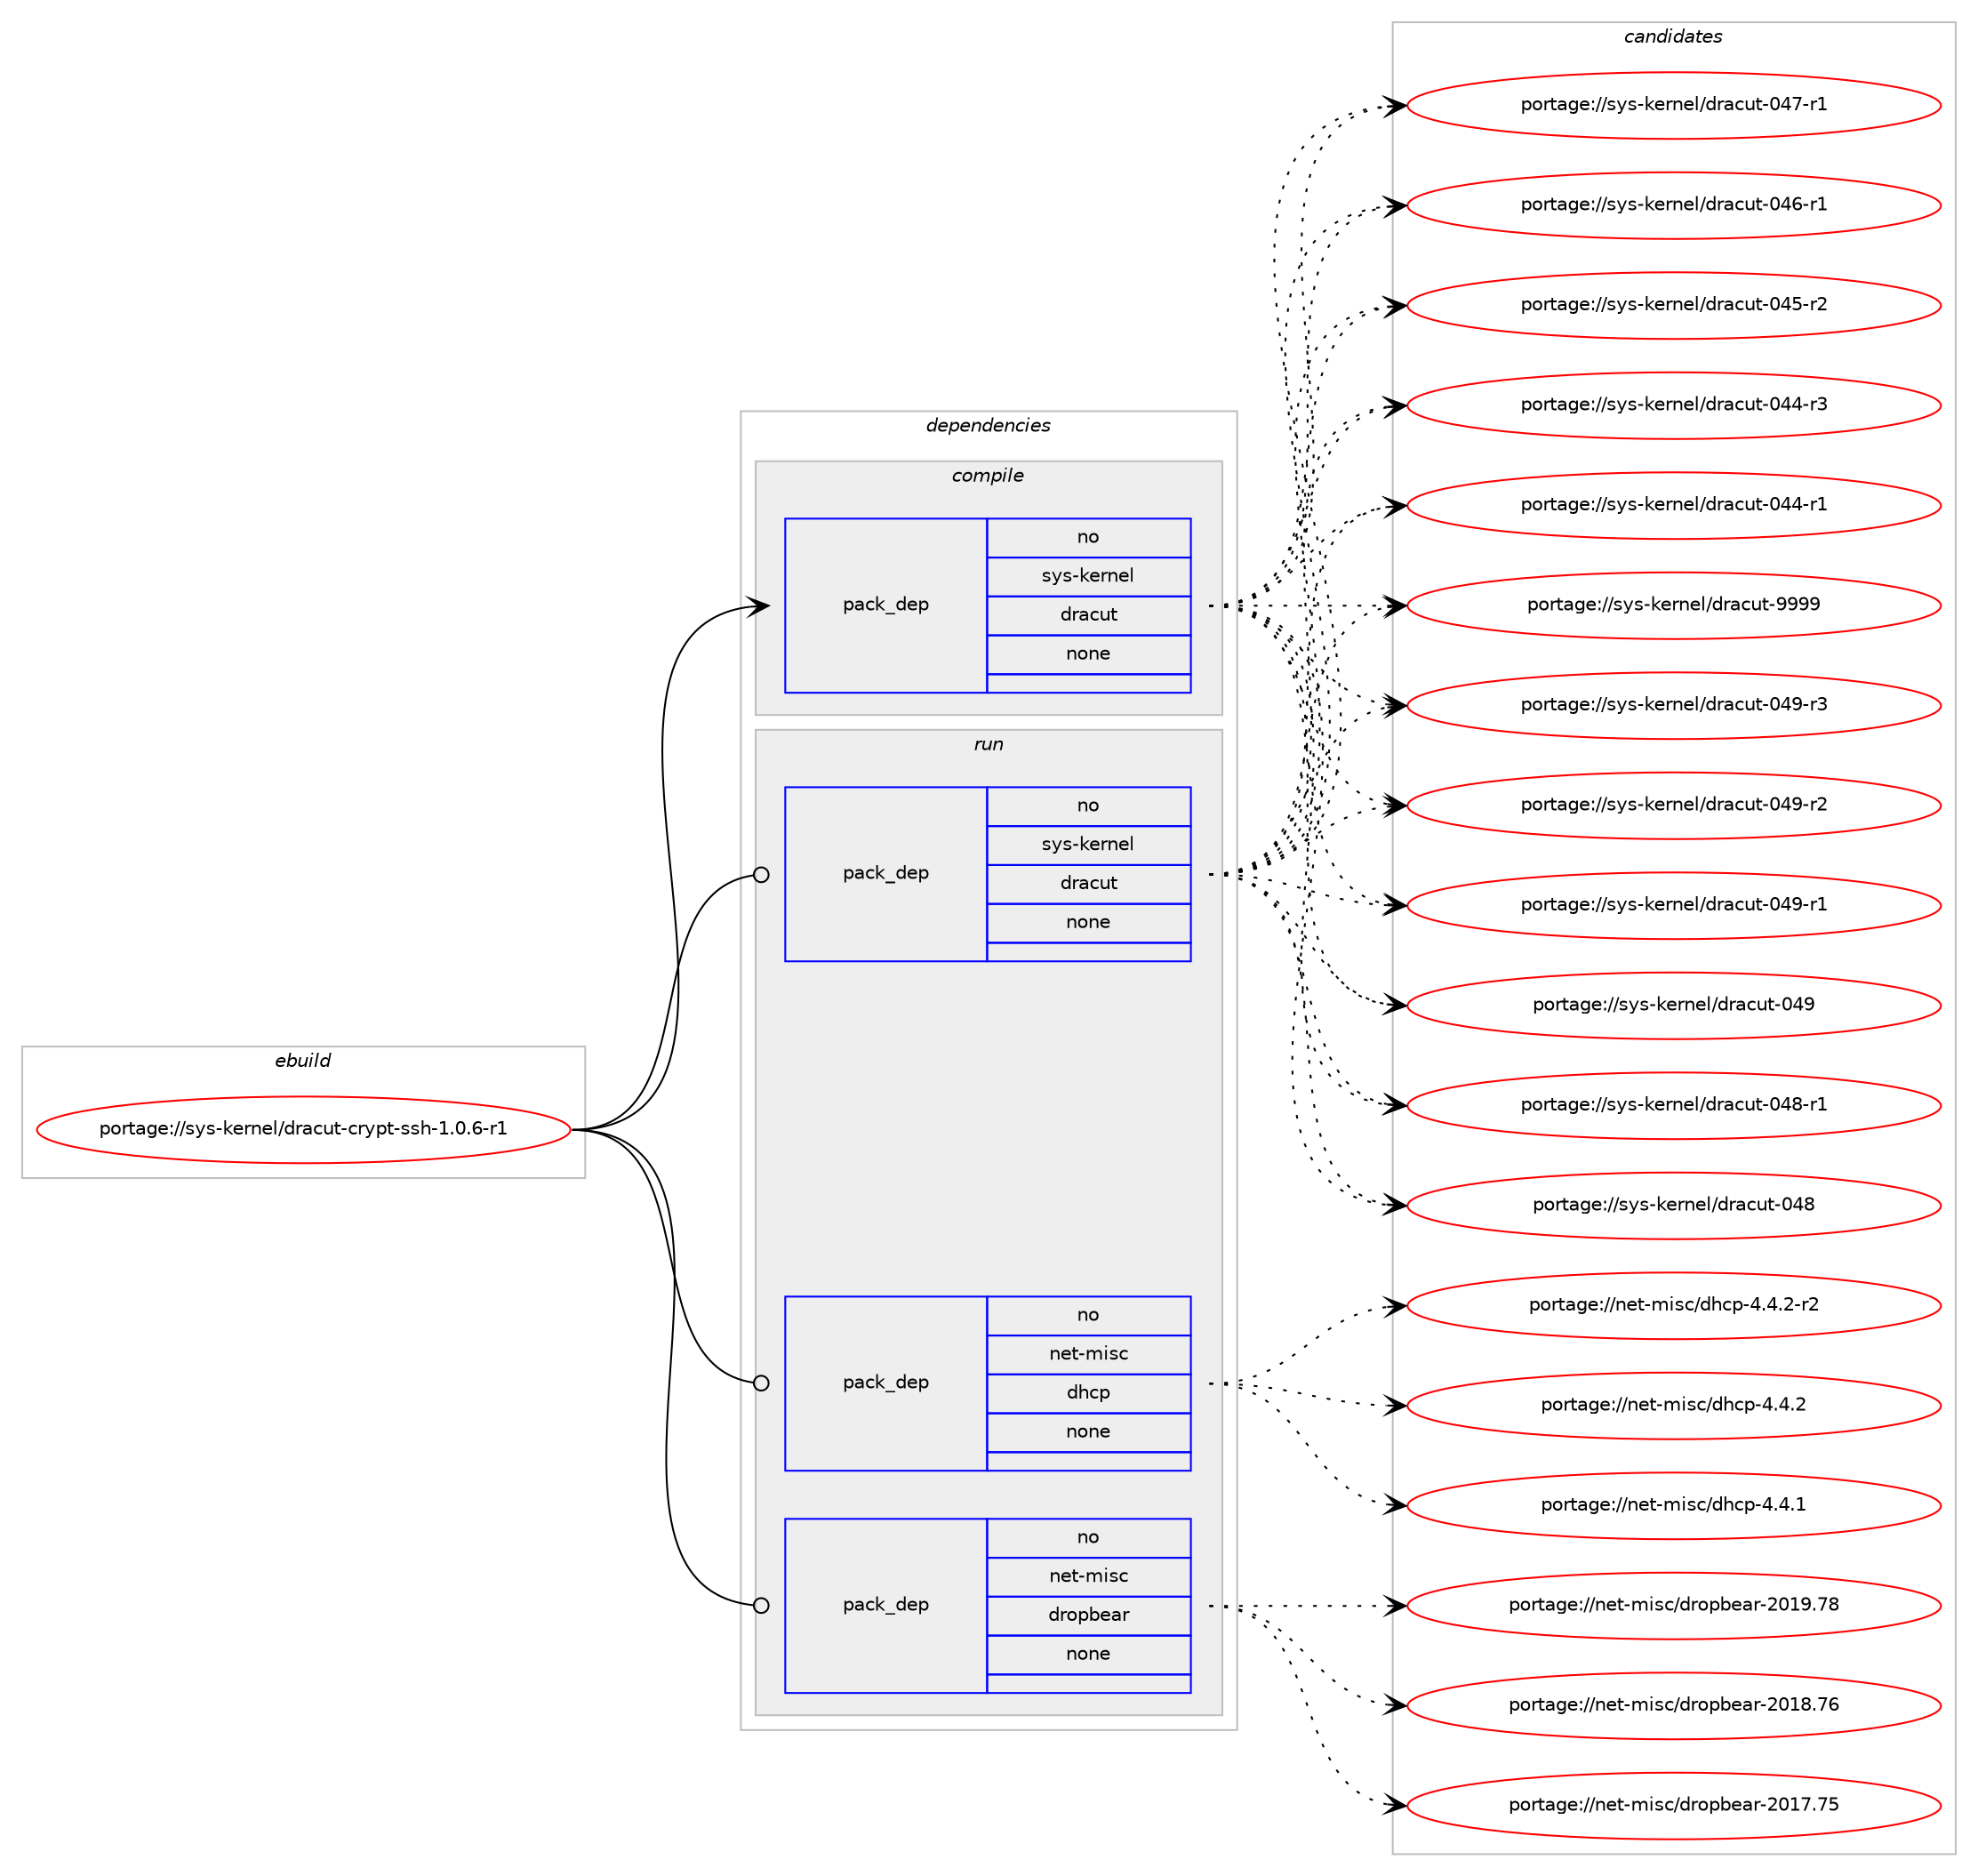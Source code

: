 digraph prolog {

# *************
# Graph options
# *************

newrank=true;
concentrate=true;
compound=true;
graph [rankdir=LR,fontname=Helvetica,fontsize=10,ranksep=1.5];#, ranksep=2.5, nodesep=0.2];
edge  [arrowhead=vee];
node  [fontname=Helvetica,fontsize=10];

# **********
# The ebuild
# **********

subgraph cluster_leftcol {
color=gray;
rank=same;
label=<<i>ebuild</i>>;
id [label="portage://sys-kernel/dracut-crypt-ssh-1.0.6-r1", color=red, width=4, href="../sys-kernel/dracut-crypt-ssh-1.0.6-r1.svg"];
}

# ****************
# The dependencies
# ****************

subgraph cluster_midcol {
color=gray;
label=<<i>dependencies</i>>;
subgraph cluster_compile {
fillcolor="#eeeeee";
style=filled;
label=<<i>compile</i>>;
subgraph pack26678 {
dependency34017 [label=<<TABLE BORDER="0" CELLBORDER="1" CELLSPACING="0" CELLPADDING="4" WIDTH="220"><TR><TD ROWSPAN="6" CELLPADDING="30">pack_dep</TD></TR><TR><TD WIDTH="110">no</TD></TR><TR><TD>sys-kernel</TD></TR><TR><TD>dracut</TD></TR><TR><TD>none</TD></TR><TR><TD></TD></TR></TABLE>>, shape=none, color=blue];
}
id:e -> dependency34017:w [weight=20,style="solid",arrowhead="vee"];
}
subgraph cluster_compileandrun {
fillcolor="#eeeeee";
style=filled;
label=<<i>compile and run</i>>;
}
subgraph cluster_run {
fillcolor="#eeeeee";
style=filled;
label=<<i>run</i>>;
subgraph pack26679 {
dependency34018 [label=<<TABLE BORDER="0" CELLBORDER="1" CELLSPACING="0" CELLPADDING="4" WIDTH="220"><TR><TD ROWSPAN="6" CELLPADDING="30">pack_dep</TD></TR><TR><TD WIDTH="110">no</TD></TR><TR><TD>net-misc</TD></TR><TR><TD>dhcp</TD></TR><TR><TD>none</TD></TR><TR><TD></TD></TR></TABLE>>, shape=none, color=blue];
}
id:e -> dependency34018:w [weight=20,style="solid",arrowhead="odot"];
subgraph pack26680 {
dependency34019 [label=<<TABLE BORDER="0" CELLBORDER="1" CELLSPACING="0" CELLPADDING="4" WIDTH="220"><TR><TD ROWSPAN="6" CELLPADDING="30">pack_dep</TD></TR><TR><TD WIDTH="110">no</TD></TR><TR><TD>net-misc</TD></TR><TR><TD>dropbear</TD></TR><TR><TD>none</TD></TR><TR><TD></TD></TR></TABLE>>, shape=none, color=blue];
}
id:e -> dependency34019:w [weight=20,style="solid",arrowhead="odot"];
subgraph pack26681 {
dependency34020 [label=<<TABLE BORDER="0" CELLBORDER="1" CELLSPACING="0" CELLPADDING="4" WIDTH="220"><TR><TD ROWSPAN="6" CELLPADDING="30">pack_dep</TD></TR><TR><TD WIDTH="110">no</TD></TR><TR><TD>sys-kernel</TD></TR><TR><TD>dracut</TD></TR><TR><TD>none</TD></TR><TR><TD></TD></TR></TABLE>>, shape=none, color=blue];
}
id:e -> dependency34020:w [weight=20,style="solid",arrowhead="odot"];
}
}

# **************
# The candidates
# **************

subgraph cluster_choices {
rank=same;
color=gray;
label=<<i>candidates</i>>;

subgraph choice26678 {
color=black;
nodesep=1;
choice115121115451071011141101011084710011497991171164557575757 [label="portage://sys-kernel/dracut-9999", color=red, width=4,href="../sys-kernel/dracut-9999.svg"];
choice11512111545107101114110101108471001149799117116454852574511451 [label="portage://sys-kernel/dracut-049-r3", color=red, width=4,href="../sys-kernel/dracut-049-r3.svg"];
choice11512111545107101114110101108471001149799117116454852574511450 [label="portage://sys-kernel/dracut-049-r2", color=red, width=4,href="../sys-kernel/dracut-049-r2.svg"];
choice11512111545107101114110101108471001149799117116454852574511449 [label="portage://sys-kernel/dracut-049-r1", color=red, width=4,href="../sys-kernel/dracut-049-r1.svg"];
choice1151211154510710111411010110847100114979911711645485257 [label="portage://sys-kernel/dracut-049", color=red, width=4,href="../sys-kernel/dracut-049.svg"];
choice11512111545107101114110101108471001149799117116454852564511449 [label="portage://sys-kernel/dracut-048-r1", color=red, width=4,href="../sys-kernel/dracut-048-r1.svg"];
choice1151211154510710111411010110847100114979911711645485256 [label="portage://sys-kernel/dracut-048", color=red, width=4,href="../sys-kernel/dracut-048.svg"];
choice11512111545107101114110101108471001149799117116454852554511449 [label="portage://sys-kernel/dracut-047-r1", color=red, width=4,href="../sys-kernel/dracut-047-r1.svg"];
choice11512111545107101114110101108471001149799117116454852544511449 [label="portage://sys-kernel/dracut-046-r1", color=red, width=4,href="../sys-kernel/dracut-046-r1.svg"];
choice11512111545107101114110101108471001149799117116454852534511450 [label="portage://sys-kernel/dracut-045-r2", color=red, width=4,href="../sys-kernel/dracut-045-r2.svg"];
choice11512111545107101114110101108471001149799117116454852524511451 [label="portage://sys-kernel/dracut-044-r3", color=red, width=4,href="../sys-kernel/dracut-044-r3.svg"];
choice11512111545107101114110101108471001149799117116454852524511449 [label="portage://sys-kernel/dracut-044-r1", color=red, width=4,href="../sys-kernel/dracut-044-r1.svg"];
dependency34017:e -> choice115121115451071011141101011084710011497991171164557575757:w [style=dotted,weight="100"];
dependency34017:e -> choice11512111545107101114110101108471001149799117116454852574511451:w [style=dotted,weight="100"];
dependency34017:e -> choice11512111545107101114110101108471001149799117116454852574511450:w [style=dotted,weight="100"];
dependency34017:e -> choice11512111545107101114110101108471001149799117116454852574511449:w [style=dotted,weight="100"];
dependency34017:e -> choice1151211154510710111411010110847100114979911711645485257:w [style=dotted,weight="100"];
dependency34017:e -> choice11512111545107101114110101108471001149799117116454852564511449:w [style=dotted,weight="100"];
dependency34017:e -> choice1151211154510710111411010110847100114979911711645485256:w [style=dotted,weight="100"];
dependency34017:e -> choice11512111545107101114110101108471001149799117116454852554511449:w [style=dotted,weight="100"];
dependency34017:e -> choice11512111545107101114110101108471001149799117116454852544511449:w [style=dotted,weight="100"];
dependency34017:e -> choice11512111545107101114110101108471001149799117116454852534511450:w [style=dotted,weight="100"];
dependency34017:e -> choice11512111545107101114110101108471001149799117116454852524511451:w [style=dotted,weight="100"];
dependency34017:e -> choice11512111545107101114110101108471001149799117116454852524511449:w [style=dotted,weight="100"];
}
subgraph choice26679 {
color=black;
nodesep=1;
choice110101116451091051159947100104991124552465246504511450 [label="portage://net-misc/dhcp-4.4.2-r2", color=red, width=4,href="../net-misc/dhcp-4.4.2-r2.svg"];
choice11010111645109105115994710010499112455246524650 [label="portage://net-misc/dhcp-4.4.2", color=red, width=4,href="../net-misc/dhcp-4.4.2.svg"];
choice11010111645109105115994710010499112455246524649 [label="portage://net-misc/dhcp-4.4.1", color=red, width=4,href="../net-misc/dhcp-4.4.1.svg"];
dependency34018:e -> choice110101116451091051159947100104991124552465246504511450:w [style=dotted,weight="100"];
dependency34018:e -> choice11010111645109105115994710010499112455246524650:w [style=dotted,weight="100"];
dependency34018:e -> choice11010111645109105115994710010499112455246524649:w [style=dotted,weight="100"];
}
subgraph choice26680 {
color=black;
nodesep=1;
choice11010111645109105115994710011411111298101971144550484957465556 [label="portage://net-misc/dropbear-2019.78", color=red, width=4,href="../net-misc/dropbear-2019.78.svg"];
choice11010111645109105115994710011411111298101971144550484956465554 [label="portage://net-misc/dropbear-2018.76", color=red, width=4,href="../net-misc/dropbear-2018.76.svg"];
choice11010111645109105115994710011411111298101971144550484955465553 [label="portage://net-misc/dropbear-2017.75", color=red, width=4,href="../net-misc/dropbear-2017.75.svg"];
dependency34019:e -> choice11010111645109105115994710011411111298101971144550484957465556:w [style=dotted,weight="100"];
dependency34019:e -> choice11010111645109105115994710011411111298101971144550484956465554:w [style=dotted,weight="100"];
dependency34019:e -> choice11010111645109105115994710011411111298101971144550484955465553:w [style=dotted,weight="100"];
}
subgraph choice26681 {
color=black;
nodesep=1;
choice115121115451071011141101011084710011497991171164557575757 [label="portage://sys-kernel/dracut-9999", color=red, width=4,href="../sys-kernel/dracut-9999.svg"];
choice11512111545107101114110101108471001149799117116454852574511451 [label="portage://sys-kernel/dracut-049-r3", color=red, width=4,href="../sys-kernel/dracut-049-r3.svg"];
choice11512111545107101114110101108471001149799117116454852574511450 [label="portage://sys-kernel/dracut-049-r2", color=red, width=4,href="../sys-kernel/dracut-049-r2.svg"];
choice11512111545107101114110101108471001149799117116454852574511449 [label="portage://sys-kernel/dracut-049-r1", color=red, width=4,href="../sys-kernel/dracut-049-r1.svg"];
choice1151211154510710111411010110847100114979911711645485257 [label="portage://sys-kernel/dracut-049", color=red, width=4,href="../sys-kernel/dracut-049.svg"];
choice11512111545107101114110101108471001149799117116454852564511449 [label="portage://sys-kernel/dracut-048-r1", color=red, width=4,href="../sys-kernel/dracut-048-r1.svg"];
choice1151211154510710111411010110847100114979911711645485256 [label="portage://sys-kernel/dracut-048", color=red, width=4,href="../sys-kernel/dracut-048.svg"];
choice11512111545107101114110101108471001149799117116454852554511449 [label="portage://sys-kernel/dracut-047-r1", color=red, width=4,href="../sys-kernel/dracut-047-r1.svg"];
choice11512111545107101114110101108471001149799117116454852544511449 [label="portage://sys-kernel/dracut-046-r1", color=red, width=4,href="../sys-kernel/dracut-046-r1.svg"];
choice11512111545107101114110101108471001149799117116454852534511450 [label="portage://sys-kernel/dracut-045-r2", color=red, width=4,href="../sys-kernel/dracut-045-r2.svg"];
choice11512111545107101114110101108471001149799117116454852524511451 [label="portage://sys-kernel/dracut-044-r3", color=red, width=4,href="../sys-kernel/dracut-044-r3.svg"];
choice11512111545107101114110101108471001149799117116454852524511449 [label="portage://sys-kernel/dracut-044-r1", color=red, width=4,href="../sys-kernel/dracut-044-r1.svg"];
dependency34020:e -> choice115121115451071011141101011084710011497991171164557575757:w [style=dotted,weight="100"];
dependency34020:e -> choice11512111545107101114110101108471001149799117116454852574511451:w [style=dotted,weight="100"];
dependency34020:e -> choice11512111545107101114110101108471001149799117116454852574511450:w [style=dotted,weight="100"];
dependency34020:e -> choice11512111545107101114110101108471001149799117116454852574511449:w [style=dotted,weight="100"];
dependency34020:e -> choice1151211154510710111411010110847100114979911711645485257:w [style=dotted,weight="100"];
dependency34020:e -> choice11512111545107101114110101108471001149799117116454852564511449:w [style=dotted,weight="100"];
dependency34020:e -> choice1151211154510710111411010110847100114979911711645485256:w [style=dotted,weight="100"];
dependency34020:e -> choice11512111545107101114110101108471001149799117116454852554511449:w [style=dotted,weight="100"];
dependency34020:e -> choice11512111545107101114110101108471001149799117116454852544511449:w [style=dotted,weight="100"];
dependency34020:e -> choice11512111545107101114110101108471001149799117116454852534511450:w [style=dotted,weight="100"];
dependency34020:e -> choice11512111545107101114110101108471001149799117116454852524511451:w [style=dotted,weight="100"];
dependency34020:e -> choice11512111545107101114110101108471001149799117116454852524511449:w [style=dotted,weight="100"];
}
}

}
